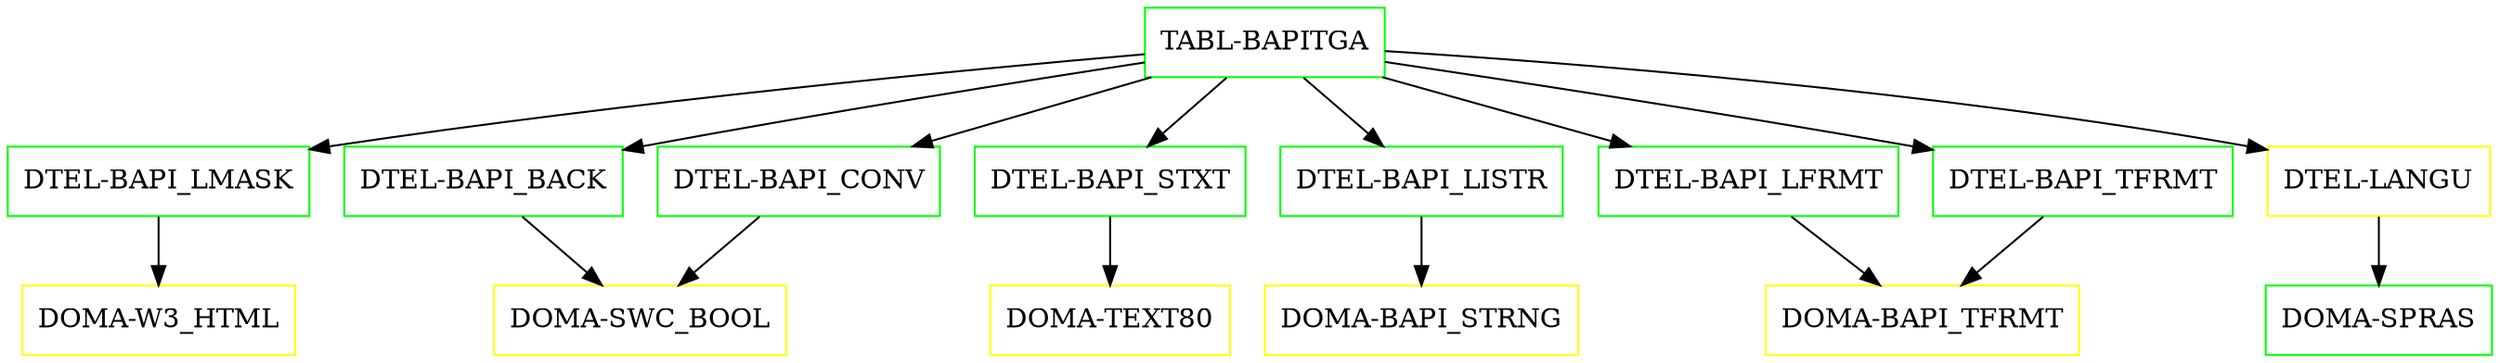 digraph G {
  "TABL-BAPITGA" [shape=box,color=green];
  "DTEL-BAPI_LMASK" [shape=box,color=green,URL="./DTEL_BAPI_LMASK.html"];
  "DOMA-W3_HTML" [shape=box,color=yellow,URL="./DOMA_W3_HTML.html"];
  "DTEL-BAPI_BACK" [shape=box,color=green,URL="./DTEL_BAPI_BACK.html"];
  "DOMA-SWC_BOOL" [shape=box,color=yellow,URL="./DOMA_SWC_BOOL.html"];
  "DTEL-BAPI_CONV" [shape=box,color=green,URL="./DTEL_BAPI_CONV.html"];
  "DTEL-BAPI_STXT" [shape=box,color=green,URL="./DTEL_BAPI_STXT.html"];
  "DOMA-TEXT80" [shape=box,color=yellow,URL="./DOMA_TEXT80.html"];
  "DTEL-BAPI_LISTR" [shape=box,color=green,URL="./DTEL_BAPI_LISTR.html"];
  "DOMA-BAPI_STRNG" [shape=box,color=yellow,URL="./DOMA_BAPI_STRNG.html"];
  "DTEL-BAPI_LFRMT" [shape=box,color=green,URL="./DTEL_BAPI_LFRMT.html"];
  "DOMA-BAPI_TFRMT" [shape=box,color=yellow,URL="./DOMA_BAPI_TFRMT.html"];
  "DTEL-BAPI_TFRMT" [shape=box,color=green,URL="./DTEL_BAPI_TFRMT.html"];
  "DTEL-LANGU" [shape=box,color=yellow,URL="./DTEL_LANGU.html"];
  "DOMA-SPRAS" [shape=box,color=green,URL="./DOMA_SPRAS.html"];
  "TABL-BAPITGA" -> "DTEL-LANGU";
  "TABL-BAPITGA" -> "DTEL-BAPI_TFRMT";
  "TABL-BAPITGA" -> "DTEL-BAPI_LFRMT";
  "TABL-BAPITGA" -> "DTEL-BAPI_LISTR";
  "TABL-BAPITGA" -> "DTEL-BAPI_STXT";
  "TABL-BAPITGA" -> "DTEL-BAPI_CONV";
  "TABL-BAPITGA" -> "DTEL-BAPI_BACK";
  "TABL-BAPITGA" -> "DTEL-BAPI_LMASK";
  "DTEL-BAPI_LMASK" -> "DOMA-W3_HTML";
  "DTEL-BAPI_BACK" -> "DOMA-SWC_BOOL";
  "DTEL-BAPI_CONV" -> "DOMA-SWC_BOOL";
  "DTEL-BAPI_STXT" -> "DOMA-TEXT80";
  "DTEL-BAPI_LISTR" -> "DOMA-BAPI_STRNG";
  "DTEL-BAPI_LFRMT" -> "DOMA-BAPI_TFRMT";
  "DTEL-BAPI_TFRMT" -> "DOMA-BAPI_TFRMT";
  "DTEL-LANGU" -> "DOMA-SPRAS";
}
